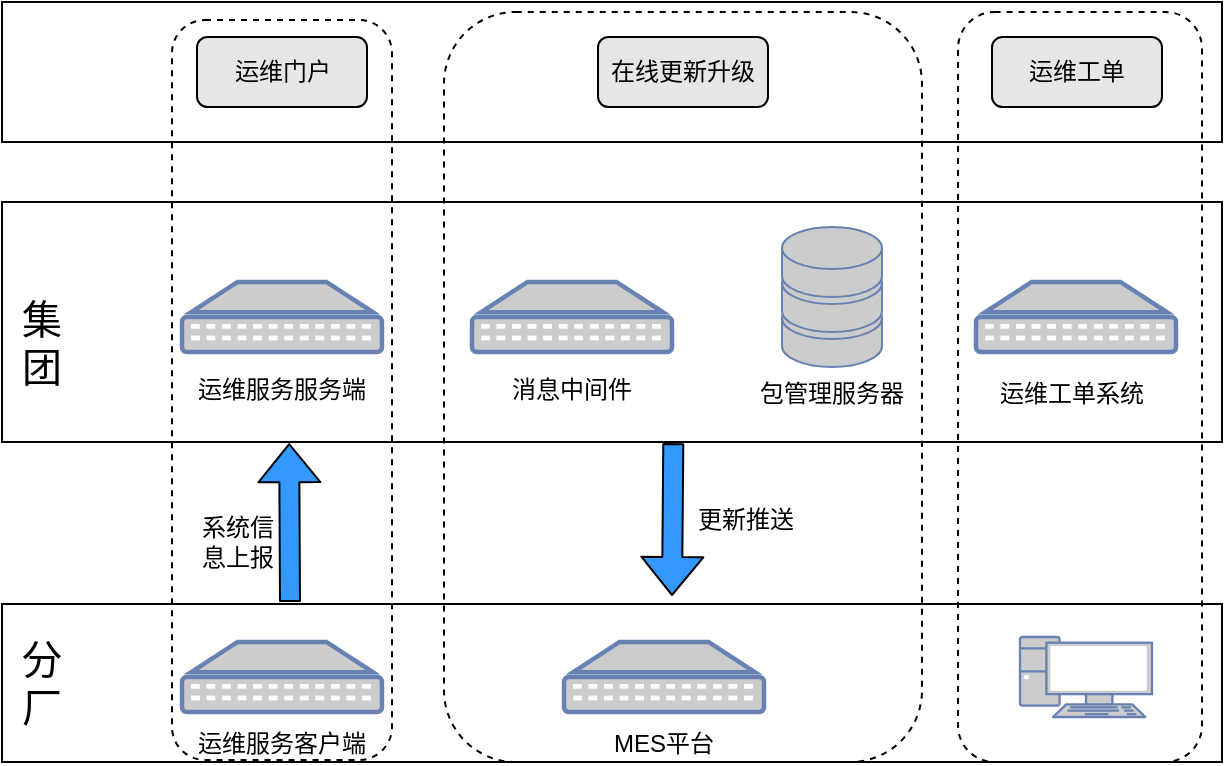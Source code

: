<mxfile version="14.6.13" type="device"><diagram id="D_GXms0g0V9dn2Ag8Yzf" name="第 1 页"><mxGraphModel dx="1024" dy="592" grid="1" gridSize="10" guides="1" tooltips="1" connect="1" arrows="1" fold="1" page="1" pageScale="1" pageWidth="827" pageHeight="1169" math="0" shadow="0"><root><mxCell id="0"/><mxCell id="1" parent="0"/><mxCell id="nCewMFmFMkvVjN-J0gk9-40" value="" style="rounded=1;whiteSpace=wrap;html=1;dashed=1;fillColor=none;" vertex="1" parent="1"><mxGeometry x="301" y="15" width="239" height="375" as="geometry"/></mxCell><mxCell id="nCewMFmFMkvVjN-J0gk9-43" value="" style="rounded=1;whiteSpace=wrap;html=1;dashed=1;fillColor=none;" vertex="1" parent="1"><mxGeometry x="558" y="15" width="122" height="375" as="geometry"/></mxCell><mxCell id="nCewMFmFMkvVjN-J0gk9-38" value="" style="rounded=1;whiteSpace=wrap;html=1;dashed=1;fillColor=none;" vertex="1" parent="1"><mxGeometry x="165" y="19" width="110" height="370" as="geometry"/></mxCell><mxCell id="nCewMFmFMkvVjN-J0gk9-1" value="" style="rounded=0;whiteSpace=wrap;html=1;fillColor=none;" vertex="1" parent="1"><mxGeometry x="80" y="110" width="610" height="120" as="geometry"/></mxCell><mxCell id="nCewMFmFMkvVjN-J0gk9-2" value="" style="fontColor=#0066CC;verticalAlign=top;verticalLabelPosition=bottom;labelPosition=center;align=center;html=1;outlineConnect=0;fillColor=#CCCCCC;strokeColor=#6881B3;gradientColor=none;gradientDirection=north;strokeWidth=2;shape=mxgraph.networks.patch_panel;" vertex="1" parent="1"><mxGeometry x="170" y="150" width="100" height="35" as="geometry"/></mxCell><mxCell id="nCewMFmFMkvVjN-J0gk9-3" value="运维服务服务端" style="text;html=1;strokeColor=none;fillColor=none;align=center;verticalAlign=middle;whiteSpace=wrap;rounded=0;" vertex="1" parent="1"><mxGeometry x="170" y="194" width="100" height="20" as="geometry"/></mxCell><mxCell id="nCewMFmFMkvVjN-J0gk9-4" value="" style="fontColor=#0066CC;verticalAlign=top;verticalLabelPosition=bottom;labelPosition=center;align=center;html=1;outlineConnect=0;fillColor=#CCCCCC;strokeColor=#6881B3;gradientColor=none;gradientDirection=north;strokeWidth=2;shape=mxgraph.networks.storage;" vertex="1" parent="1"><mxGeometry x="470" y="122.5" width="50" height="70" as="geometry"/></mxCell><mxCell id="nCewMFmFMkvVjN-J0gk9-5" value="包管理服务器" style="text;html=1;strokeColor=none;fillColor=none;align=center;verticalAlign=middle;whiteSpace=wrap;rounded=0;" vertex="1" parent="1"><mxGeometry x="445" y="195.5" width="100" height="20" as="geometry"/></mxCell><mxCell id="nCewMFmFMkvVjN-J0gk9-6" value="" style="fontColor=#0066CC;verticalAlign=top;verticalLabelPosition=bottom;labelPosition=center;align=center;html=1;outlineConnect=0;fillColor=#CCCCCC;strokeColor=#6881B3;gradientColor=none;gradientDirection=north;strokeWidth=2;shape=mxgraph.networks.patch_panel;" vertex="1" parent="1"><mxGeometry x="315" y="150" width="100" height="35" as="geometry"/></mxCell><mxCell id="nCewMFmFMkvVjN-J0gk9-7" value="消息中间件" style="text;html=1;strokeColor=none;fillColor=none;align=center;verticalAlign=middle;whiteSpace=wrap;rounded=0;" vertex="1" parent="1"><mxGeometry x="330" y="195.5" width="70" height="17" as="geometry"/></mxCell><mxCell id="nCewMFmFMkvVjN-J0gk9-8" value="&lt;font style=&quot;font-size: 20px&quot;&gt;集团&lt;/font&gt;" style="text;html=1;strokeColor=none;fillColor=none;align=center;verticalAlign=middle;whiteSpace=wrap;rounded=0;" vertex="1" parent="1"><mxGeometry x="80" y="170" width="40" height="20" as="geometry"/></mxCell><mxCell id="nCewMFmFMkvVjN-J0gk9-9" value="" style="rounded=0;whiteSpace=wrap;html=1;fillColor=none;" vertex="1" parent="1"><mxGeometry x="80" y="311" width="610" height="79" as="geometry"/></mxCell><mxCell id="nCewMFmFMkvVjN-J0gk9-10" value="" style="fontColor=#0066CC;verticalAlign=top;verticalLabelPosition=bottom;labelPosition=center;align=center;html=1;outlineConnect=0;fillColor=#CCCCCC;strokeColor=#6881B3;gradientColor=none;gradientDirection=north;strokeWidth=2;shape=mxgraph.networks.patch_panel;" vertex="1" parent="1"><mxGeometry x="170" y="330" width="100" height="35" as="geometry"/></mxCell><mxCell id="nCewMFmFMkvVjN-J0gk9-11" value="运维服务客户端" style="text;html=1;strokeColor=none;fillColor=none;align=center;verticalAlign=middle;whiteSpace=wrap;rounded=0;" vertex="1" parent="1"><mxGeometry x="170" y="371" width="100" height="20" as="geometry"/></mxCell><mxCell id="nCewMFmFMkvVjN-J0gk9-33" value="" style="fontColor=#0066CC;verticalAlign=top;verticalLabelPosition=bottom;labelPosition=center;align=center;html=1;outlineConnect=0;fillColor=#CCCCCC;strokeColor=#6881B3;gradientColor=none;gradientDirection=north;strokeWidth=2;shape=mxgraph.networks.patch_panel;" vertex="1" parent="1"><mxGeometry x="567" y="150" width="100" height="35" as="geometry"/></mxCell><mxCell id="nCewMFmFMkvVjN-J0gk9-34" value="运维工单系统" style="text;html=1;strokeColor=none;fillColor=none;align=center;verticalAlign=middle;whiteSpace=wrap;rounded=0;" vertex="1" parent="1"><mxGeometry x="575" y="197.5" width="80" height="17" as="geometry"/></mxCell><mxCell id="nCewMFmFMkvVjN-J0gk9-35" value="&lt;font style=&quot;font-size: 20px&quot;&gt;分厂&lt;/font&gt;" style="text;html=1;strokeColor=none;fillColor=none;align=center;verticalAlign=middle;whiteSpace=wrap;rounded=0;" vertex="1" parent="1"><mxGeometry x="80" y="340" width="40" height="20" as="geometry"/></mxCell><mxCell id="nCewMFmFMkvVjN-J0gk9-36" value="" style="rounded=0;whiteSpace=wrap;html=1;fillColor=none;" vertex="1" parent="1"><mxGeometry x="80" y="10" width="610" height="70" as="geometry"/></mxCell><mxCell id="nCewMFmFMkvVjN-J0gk9-37" value="运维门户" style="rounded=1;whiteSpace=wrap;html=1;fillColor=#E6E6E6;" vertex="1" parent="1"><mxGeometry x="177.5" y="27.5" width="85" height="35" as="geometry"/></mxCell><mxCell id="nCewMFmFMkvVjN-J0gk9-42" value="在线更新升级" style="rounded=1;whiteSpace=wrap;html=1;fillColor=#E6E6E6;" vertex="1" parent="1"><mxGeometry x="378" y="27.5" width="85" height="35" as="geometry"/></mxCell><mxCell id="nCewMFmFMkvVjN-J0gk9-44" value="运维工单" style="rounded=1;whiteSpace=wrap;html=1;fillColor=#E6E6E6;" vertex="1" parent="1"><mxGeometry x="575" y="27.5" width="85" height="35" as="geometry"/></mxCell><mxCell id="nCewMFmFMkvVjN-J0gk9-47" value="" style="shape=flexArrow;endArrow=classic;html=1;exitX=0.665;exitY=1.005;exitDx=0;exitDy=0;exitPerimeter=0;fillColor=#3399FF;" edge="1" parent="1"><mxGeometry width="50" height="50" relative="1" as="geometry"><mxPoint x="415.65" y="230.6" as="sourcePoint"/><mxPoint x="415" y="307" as="targetPoint"/></mxGeometry></mxCell><mxCell id="nCewMFmFMkvVjN-J0gk9-48" value="更新推送" style="text;html=1;strokeColor=none;fillColor=none;align=center;verticalAlign=middle;whiteSpace=wrap;rounded=0;dashed=1;" vertex="1" parent="1"><mxGeometry x="424" y="259" width="56" height="20" as="geometry"/></mxCell><mxCell id="nCewMFmFMkvVjN-J0gk9-50" value="" style="shape=flexArrow;endArrow=classic;html=1;fillColor=#3399FF;entryX=0.219;entryY=1.005;entryDx=0;entryDy=0;entryPerimeter=0;" edge="1" parent="1"><mxGeometry width="50" height="50" relative="1" as="geometry"><mxPoint x="224" y="310" as="sourcePoint"/><mxPoint x="223.59" y="230.6" as="targetPoint"/></mxGeometry></mxCell><mxCell id="nCewMFmFMkvVjN-J0gk9-51" value="系统信息上报" style="text;html=1;strokeColor=none;fillColor=none;align=center;verticalAlign=middle;whiteSpace=wrap;rounded=0;dashed=1;" vertex="1" parent="1"><mxGeometry x="177.5" y="260" width="40" height="40" as="geometry"/></mxCell><mxCell id="nCewMFmFMkvVjN-J0gk9-53" value="" style="fontColor=#0066CC;verticalAlign=top;verticalLabelPosition=bottom;labelPosition=center;align=center;html=1;outlineConnect=0;fillColor=#CCCCCC;strokeColor=#6881B3;gradientColor=none;gradientDirection=north;strokeWidth=2;shape=mxgraph.networks.patch_panel;" vertex="1" parent="1"><mxGeometry x="361" y="330" width="100" height="35" as="geometry"/></mxCell><mxCell id="nCewMFmFMkvVjN-J0gk9-54" value="MES平台" style="text;html=1;strokeColor=none;fillColor=none;align=center;verticalAlign=middle;whiteSpace=wrap;rounded=0;" vertex="1" parent="1"><mxGeometry x="361" y="371" width="100" height="20" as="geometry"/></mxCell><mxCell id="nCewMFmFMkvVjN-J0gk9-58" value="" style="fontColor=#0066CC;verticalAlign=top;verticalLabelPosition=bottom;labelPosition=center;align=center;html=1;outlineConnect=0;fillColor=#CCCCCC;strokeColor=#6881B3;gradientColor=none;gradientDirection=north;strokeWidth=2;shape=mxgraph.networks.pc;" vertex="1" parent="1"><mxGeometry x="589" y="327.5" width="66" height="40" as="geometry"/></mxCell></root></mxGraphModel></diagram></mxfile>